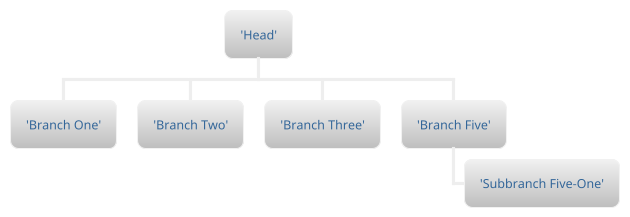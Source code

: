 {
  "sha1": "cwm2m5q4femzpzo7u7ycp2xl7se31qk",
  "insertion": {
    "when": "2024-06-01T09:03:02.163Z",
    "user": "plantuml@gmail.com"
  }
}
@startwbs
!theme silver
* 'Head'
** 'Branch One'
** 'Branch Two'
** 'Branch Three'
** 'Branch Five'
*** 'Subbranch Five-One'
@endwbs
